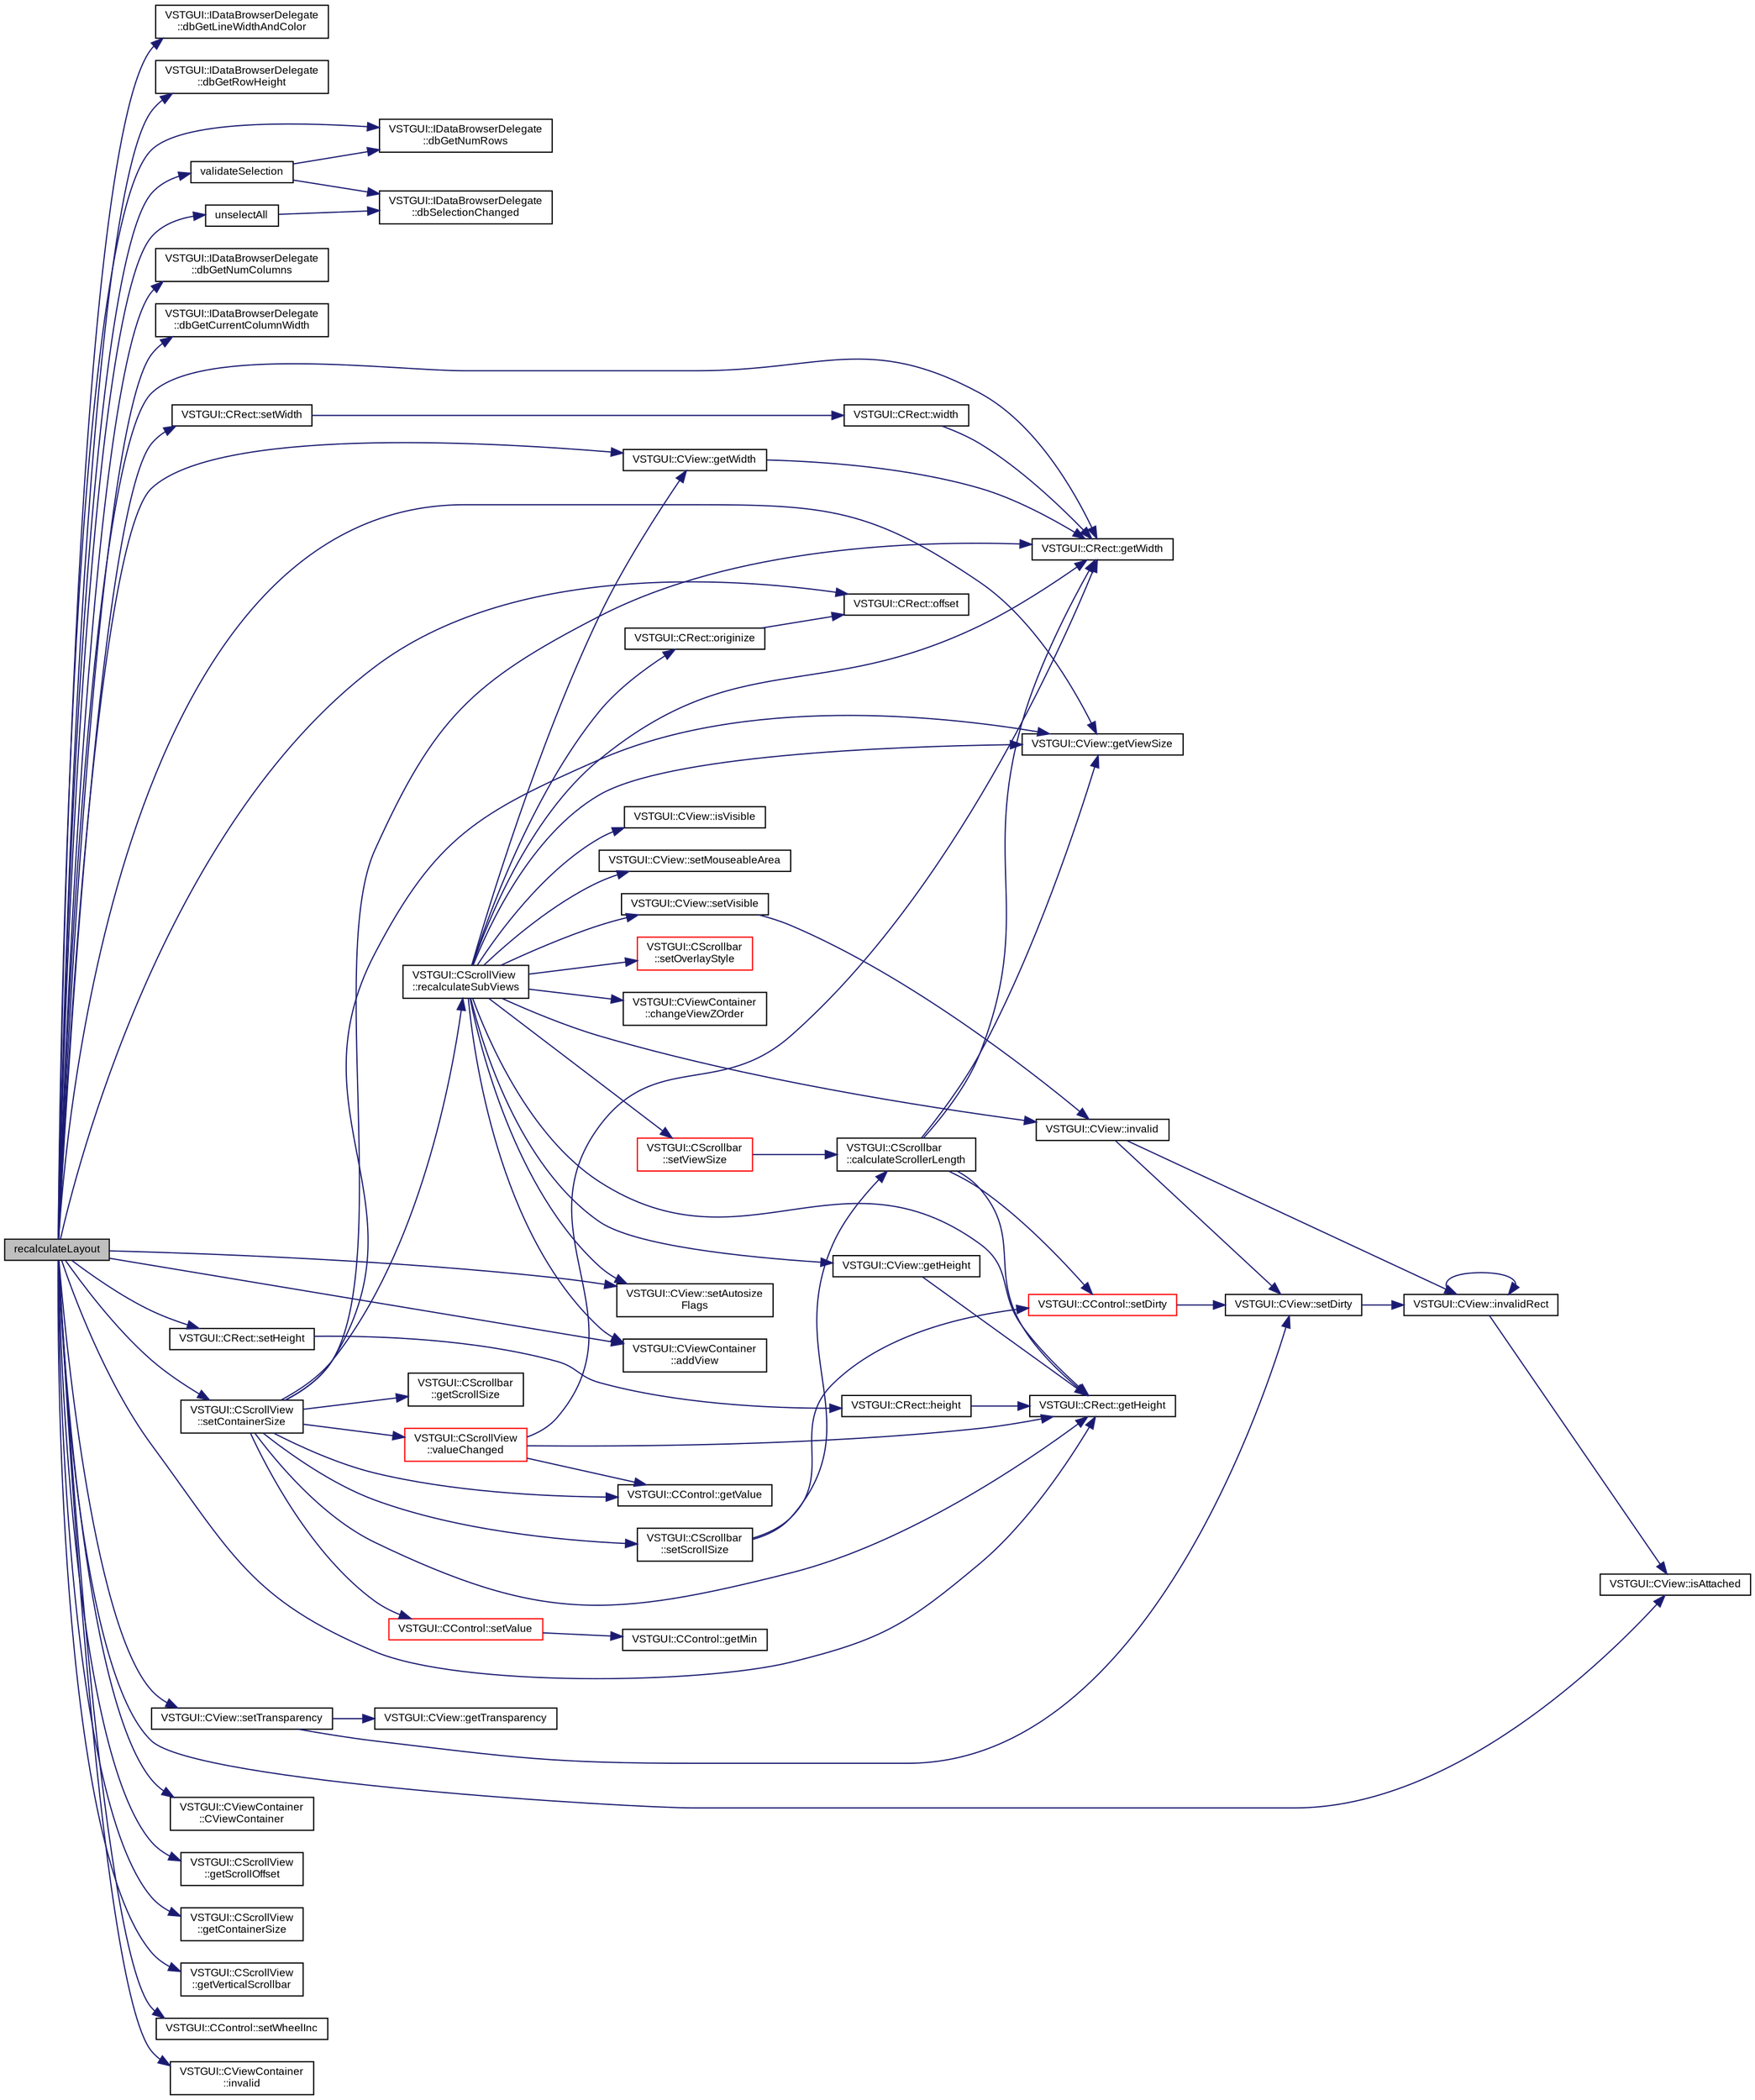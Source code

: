 digraph "recalculateLayout"
{
  bgcolor="transparent";
  edge [fontname="Arial",fontsize="9",labelfontname="Arial",labelfontsize="9"];
  node [fontname="Arial",fontsize="9",shape=record];
  rankdir="LR";
  Node1 [label="recalculateLayout",height=0.2,width=0.4,color="black", fillcolor="grey75", style="filled" fontcolor="black"];
  Node1 -> Node2 [color="midnightblue",fontsize="9",style="solid",fontname="Arial"];
  Node2 [label="VSTGUI::IDataBrowserDelegate\l::dbGetLineWidthAndColor",height=0.2,width=0.4,color="black",URL="$class_v_s_t_g_u_i_1_1_i_data_browser_delegate.html#a7b36a55bd733ed49b370c6d6e2057111",tooltip="return the line width and color "];
  Node1 -> Node3 [color="midnightblue",fontsize="9",style="solid",fontname="Arial"];
  Node3 [label="VSTGUI::IDataBrowserDelegate\l::dbGetRowHeight",height=0.2,width=0.4,color="black",URL="$class_v_s_t_g_u_i_1_1_i_data_browser_delegate.html#a302018b7876e6b43d7dc7602e78e3574",tooltip="return height of one row "];
  Node1 -> Node4 [color="midnightblue",fontsize="9",style="solid",fontname="Arial"];
  Node4 [label="VSTGUI::IDataBrowserDelegate\l::dbGetNumRows",height=0.2,width=0.4,color="black",URL="$class_v_s_t_g_u_i_1_1_i_data_browser_delegate.html#a7a995c1bb7ecebecbd53378b7d32130e",tooltip="return number of rows for CDataBrowser browser "];
  Node1 -> Node5 [color="midnightblue",fontsize="9",style="solid",fontname="Arial"];
  Node5 [label="VSTGUI::IDataBrowserDelegate\l::dbGetNumColumns",height=0.2,width=0.4,color="black",URL="$class_v_s_t_g_u_i_1_1_i_data_browser_delegate.html#adb1298007dc75c87ce369fe46687afa7",tooltip="return number of columns for CDataBrowser browser "];
  Node1 -> Node6 [color="midnightblue",fontsize="9",style="solid",fontname="Arial"];
  Node6 [label="VSTGUI::IDataBrowserDelegate\l::dbGetCurrentColumnWidth",height=0.2,width=0.4,color="black",URL="$class_v_s_t_g_u_i_1_1_i_data_browser_delegate.html#a1b8544e2a333509ebea48e20452e0ec0",tooltip="return current width of index column "];
  Node1 -> Node7 [color="midnightblue",fontsize="9",style="solid",fontname="Arial"];
  Node7 [label="VSTGUI::CRect::offset",height=0.2,width=0.4,color="black",URL="$struct_v_s_t_g_u_i_1_1_c_rect.html#a3b15bdeea464922589dfe91b21d991ce"];
  Node1 -> Node8 [color="midnightblue",fontsize="9",style="solid",fontname="Arial"];
  Node8 [label="VSTGUI::CRect::getWidth",height=0.2,width=0.4,color="black",URL="$struct_v_s_t_g_u_i_1_1_c_rect.html#a8b4fe88292b8e95807a9b07a26cd1cb1"];
  Node1 -> Node9 [color="midnightblue",fontsize="9",style="solid",fontname="Arial"];
  Node9 [label="VSTGUI::CView::getWidth",height=0.2,width=0.4,color="black",URL="$class_v_s_t_g_u_i_1_1_c_view.html#a8b4fe88292b8e95807a9b07a26cd1cb1",tooltip="get the width of the view "];
  Node9 -> Node8 [color="midnightblue",fontsize="9",style="solid",fontname="Arial"];
  Node1 -> Node10 [color="midnightblue",fontsize="9",style="solid",fontname="Arial"];
  Node10 [label="VSTGUI::CRect::setWidth",height=0.2,width=0.4,color="black",URL="$struct_v_s_t_g_u_i_1_1_c_rect.html#a7e69f8e49a406917215c3260790d4698"];
  Node10 -> Node11 [color="midnightblue",fontsize="9",style="solid",fontname="Arial"];
  Node11 [label="VSTGUI::CRect::width",height=0.2,width=0.4,color="black",URL="$struct_v_s_t_g_u_i_1_1_c_rect.html#aac17e64c594f7da1f088efeb1e53f114"];
  Node11 -> Node8 [color="midnightblue",fontsize="9",style="solid",fontname="Arial"];
  Node1 -> Node12 [color="midnightblue",fontsize="9",style="solid",fontname="Arial"];
  Node12 [label="VSTGUI::CView::getViewSize",height=0.2,width=0.4,color="black",URL="$class_v_s_t_g_u_i_1_1_c_view.html#a7b14fb07c53ccfa07dc91900f4fe01f1",tooltip="read only access to view size "];
  Node1 -> Node13 [color="midnightblue",fontsize="9",style="solid",fontname="Arial"];
  Node13 [label="VSTGUI::CViewContainer\l::CViewContainer",height=0.2,width=0.4,color="black",URL="$class_v_s_t_g_u_i_1_1_c_view_container.html#a6a955866d26fe7b3f6a64178a2ae73ce"];
  Node1 -> Node14 [color="midnightblue",fontsize="9",style="solid",fontname="Arial"];
  Node14 [label="VSTGUI::CView::setAutosize\lFlags",height=0.2,width=0.4,color="black",URL="$class_v_s_t_g_u_i_1_1_c_view.html#a8b132bc89c5168ff1601ac77aad7afbb",tooltip="set autosize flags "];
  Node1 -> Node15 [color="midnightblue",fontsize="9",style="solid",fontname="Arial"];
  Node15 [label="VSTGUI::CView::setTransparency",height=0.2,width=0.4,color="black",URL="$class_v_s_t_g_u_i_1_1_c_view.html#aa5d991b079a9b01c1fbd08f47a730a00",tooltip="set views transparent state "];
  Node15 -> Node16 [color="midnightblue",fontsize="9",style="solid",fontname="Arial"];
  Node16 [label="VSTGUI::CView::getTransparency",height=0.2,width=0.4,color="black",URL="$class_v_s_t_g_u_i_1_1_c_view.html#a98aa4626fd326017c96073613d0911c0",tooltip="get views transparent state "];
  Node15 -> Node17 [color="midnightblue",fontsize="9",style="solid",fontname="Arial"];
  Node17 [label="VSTGUI::CView::setDirty",height=0.2,width=0.4,color="black",URL="$class_v_s_t_g_u_i_1_1_c_view.html#a0f19a61606a7f547b62102310063ea76",tooltip="set the view to dirty so that it is redrawn in the next idle. Thread Safe ! "];
  Node17 -> Node18 [color="midnightblue",fontsize="9",style="solid",fontname="Arial"];
  Node18 [label="VSTGUI::CView::invalidRect",height=0.2,width=0.4,color="black",URL="$class_v_s_t_g_u_i_1_1_c_view.html#ad414ba3d5e64f9fdc11309e05266ffcf",tooltip="mark rect as invalid "];
  Node18 -> Node19 [color="midnightblue",fontsize="9",style="solid",fontname="Arial"];
  Node19 [label="VSTGUI::CView::isAttached",height=0.2,width=0.4,color="black",URL="$class_v_s_t_g_u_i_1_1_c_view.html#a1b7f04ee36bdaecd09a2625370dc90d8",tooltip="is view attached to a parentView "];
  Node18 -> Node18 [color="midnightblue",fontsize="9",style="solid",fontname="Arial"];
  Node1 -> Node20 [color="midnightblue",fontsize="9",style="solid",fontname="Arial"];
  Node20 [label="VSTGUI::CViewContainer\l::addView",height=0.2,width=0.4,color="black",URL="$class_v_s_t_g_u_i_1_1_c_view_container.html#aa3f0bcc0a5ac5c2a62405f6899dda689",tooltip="add a child view "];
  Node1 -> Node21 [color="midnightblue",fontsize="9",style="solid",fontname="Arial"];
  Node21 [label="VSTGUI::CScrollView\l::getScrollOffset",height=0.2,width=0.4,color="black",URL="$class_v_s_t_g_u_i_1_1_c_scroll_view.html#acdcc99a2b97cc5c26db37b5ff218dc1b",tooltip="get scroll offset "];
  Node1 -> Node22 [color="midnightblue",fontsize="9",style="solid",fontname="Arial"];
  Node22 [label="VSTGUI::CScrollView\l::setContainerSize",height=0.2,width=0.4,color="black",URL="$class_v_s_t_g_u_i_1_1_c_scroll_view.html#a76a87a4f5faa6bd93a3503c31225d654",tooltip="set the virtual size of this container "];
  Node22 -> Node23 [color="midnightblue",fontsize="9",style="solid",fontname="Arial"];
  Node23 [label="VSTGUI::CScrollView\l::recalculateSubViews",height=0.2,width=0.4,color="black",URL="$class_v_s_t_g_u_i_1_1_c_scroll_view.html#a0c6d1dd9bc1cbe653d7eacaf4362e06e"];
  Node23 -> Node12 [color="midnightblue",fontsize="9",style="solid",fontname="Arial"];
  Node23 -> Node9 [color="midnightblue",fontsize="9",style="solid",fontname="Arial"];
  Node23 -> Node24 [color="midnightblue",fontsize="9",style="solid",fontname="Arial"];
  Node24 [label="VSTGUI::CView::getHeight",height=0.2,width=0.4,color="black",URL="$class_v_s_t_g_u_i_1_1_c_view.html#a1f4be3a475a8fb7d8defa4621c01558d",tooltip="get the height of the view "];
  Node24 -> Node25 [color="midnightblue",fontsize="9",style="solid",fontname="Arial"];
  Node25 [label="VSTGUI::CRect::getHeight",height=0.2,width=0.4,color="black",URL="$struct_v_s_t_g_u_i_1_1_c_rect.html#a1f4be3a475a8fb7d8defa4621c01558d"];
  Node23 -> Node25 [color="midnightblue",fontsize="9",style="solid",fontname="Arial"];
  Node23 -> Node8 [color="midnightblue",fontsize="9",style="solid",fontname="Arial"];
  Node23 -> Node26 [color="midnightblue",fontsize="9",style="solid",fontname="Arial"];
  Node26 [label="VSTGUI::CRect::originize",height=0.2,width=0.4,color="black",URL="$struct_v_s_t_g_u_i_1_1_c_rect.html#abc39ea75c12e9e3d19ff0d5a99bcc432"];
  Node26 -> Node7 [color="midnightblue",fontsize="9",style="solid",fontname="Arial"];
  Node23 -> Node27 [color="midnightblue",fontsize="9",style="solid",fontname="Arial"];
  Node27 [label="VSTGUI::CView::isVisible",height=0.2,width=0.4,color="black",URL="$class_v_s_t_g_u_i_1_1_c_view.html#a08422ee75ab02691943c1ca87e2bc563",tooltip="get visibility state "];
  Node23 -> Node28 [color="midnightblue",fontsize="9",style="solid",fontname="Arial"];
  Node28 [label="VSTGUI::CView::invalid",height=0.2,width=0.4,color="black",URL="$class_v_s_t_g_u_i_1_1_c_view.html#a51647a4891b4a9cbaf8595171c5ad3fc",tooltip="mark whole view as invalid "];
  Node28 -> Node17 [color="midnightblue",fontsize="9",style="solid",fontname="Arial"];
  Node28 -> Node18 [color="midnightblue",fontsize="9",style="solid",fontname="Arial"];
  Node23 -> Node29 [color="midnightblue",fontsize="9",style="solid",fontname="Arial"];
  Node29 [label="VSTGUI::CScrollbar\l::setViewSize",height=0.2,width=0.4,color="red",URL="$class_v_s_t_g_u_i_1_1_c_scrollbar.html#a943751763fe1c3e3a6a6da8e0f6c4daf",tooltip="set views size "];
  Node29 -> Node30 [color="midnightblue",fontsize="9",style="solid",fontname="Arial"];
  Node30 [label="VSTGUI::CScrollbar\l::calculateScrollerLength",height=0.2,width=0.4,color="black",URL="$class_v_s_t_g_u_i_1_1_c_scrollbar.html#acc72c9f8d30e67d0c13c7a16a2aff207"];
  Node30 -> Node8 [color="midnightblue",fontsize="9",style="solid",fontname="Arial"];
  Node30 -> Node12 [color="midnightblue",fontsize="9",style="solid",fontname="Arial"];
  Node30 -> Node25 [color="midnightblue",fontsize="9",style="solid",fontname="Arial"];
  Node30 -> Node31 [color="midnightblue",fontsize="9",style="solid",fontname="Arial"];
  Node31 [label="VSTGUI::CControl::setDirty",height=0.2,width=0.4,color="red",URL="$class_v_s_t_g_u_i_1_1_c_control.html#a0f19a61606a7f547b62102310063ea76",tooltip="set the view to dirty so that it is redrawn in the next idle. Thread Safe ! "];
  Node31 -> Node17 [color="midnightblue",fontsize="9",style="solid",fontname="Arial"];
  Node23 -> Node32 [color="midnightblue",fontsize="9",style="solid",fontname="Arial"];
  Node32 [label="VSTGUI::CView::setMouseableArea",height=0.2,width=0.4,color="black",URL="$class_v_s_t_g_u_i_1_1_c_view.html#aaf7594f7b73a027e5895469cbce92103",tooltip="set the area in which the view reacts to the mouse "];
  Node23 -> Node33 [color="midnightblue",fontsize="9",style="solid",fontname="Arial"];
  Node33 [label="VSTGUI::CView::setVisible",height=0.2,width=0.4,color="black",URL="$class_v_s_t_g_u_i_1_1_c_view.html#ae7b11de49c83518bc4e91feb6c2e9b9f",tooltip="set visibility state "];
  Node33 -> Node28 [color="midnightblue",fontsize="9",style="solid",fontname="Arial"];
  Node23 -> Node14 [color="midnightblue",fontsize="9",style="solid",fontname="Arial"];
  Node23 -> Node20 [color="midnightblue",fontsize="9",style="solid",fontname="Arial"];
  Node23 -> Node34 [color="midnightblue",fontsize="9",style="solid",fontname="Arial"];
  Node34 [label="VSTGUI::CScrollbar\l::setOverlayStyle",height=0.2,width=0.4,color="red",URL="$class_v_s_t_g_u_i_1_1_c_scrollbar.html#ab3bf743a97ae2693a2d4856d9ffe419c"];
  Node23 -> Node35 [color="midnightblue",fontsize="9",style="solid",fontname="Arial"];
  Node35 [label="VSTGUI::CViewContainer\l::changeViewZOrder",height=0.2,width=0.4,color="black",URL="$class_v_s_t_g_u_i_1_1_c_view_container.html#a060498c49d418ecdbad7c6382d673754",tooltip="change view z order position "];
  Node22 -> Node36 [color="midnightblue",fontsize="9",style="solid",fontname="Arial"];
  Node36 [label="VSTGUI::CScrollbar\l::getScrollSize",height=0.2,width=0.4,color="black",URL="$class_v_s_t_g_u_i_1_1_c_scrollbar.html#a326ba350de9fffcbc3d9d8f47fe5cedd"];
  Node22 -> Node37 [color="midnightblue",fontsize="9",style="solid",fontname="Arial"];
  Node37 [label="VSTGUI::CControl::getValue",height=0.2,width=0.4,color="black",URL="$class_v_s_t_g_u_i_1_1_c_control.html#a0cecc937d7e222b7e3d8fac5294aa38f"];
  Node22 -> Node38 [color="midnightblue",fontsize="9",style="solid",fontname="Arial"];
  Node38 [label="VSTGUI::CScrollbar\l::setScrollSize",height=0.2,width=0.4,color="black",URL="$class_v_s_t_g_u_i_1_1_c_scrollbar.html#a0c7d0965f74fbf027d40ed0e787e2f40"];
  Node38 -> Node30 [color="midnightblue",fontsize="9",style="solid",fontname="Arial"];
  Node38 -> Node31 [color="midnightblue",fontsize="9",style="solid",fontname="Arial"];
  Node22 -> Node25 [color="midnightblue",fontsize="9",style="solid",fontname="Arial"];
  Node22 -> Node12 [color="midnightblue",fontsize="9",style="solid",fontname="Arial"];
  Node22 -> Node39 [color="midnightblue",fontsize="9",style="solid",fontname="Arial"];
  Node39 [label="VSTGUI::CControl::setValue",height=0.2,width=0.4,color="red",URL="$class_v_s_t_g_u_i_1_1_c_control.html#a06bf62da9ba043bcf1b4c26bb2bf357b"];
  Node39 -> Node40 [color="midnightblue",fontsize="9",style="solid",fontname="Arial"];
  Node40 [label="VSTGUI::CControl::getMin",height=0.2,width=0.4,color="black",URL="$class_v_s_t_g_u_i_1_1_c_control.html#a7cf3216ed0a504f4bab603c67ef403f2"];
  Node22 -> Node41 [color="midnightblue",fontsize="9",style="solid",fontname="Arial"];
  Node41 [label="VSTGUI::CScrollView\l::valueChanged",height=0.2,width=0.4,color="red",URL="$class_v_s_t_g_u_i_1_1_c_scroll_view.html#a9e11979012090b0ff41c3f59aef6023d"];
  Node41 -> Node37 [color="midnightblue",fontsize="9",style="solid",fontname="Arial"];
  Node41 -> Node8 [color="midnightblue",fontsize="9",style="solid",fontname="Arial"];
  Node41 -> Node25 [color="midnightblue",fontsize="9",style="solid",fontname="Arial"];
  Node22 -> Node8 [color="midnightblue",fontsize="9",style="solid",fontname="Arial"];
  Node1 -> Node25 [color="midnightblue",fontsize="9",style="solid",fontname="Arial"];
  Node1 -> Node42 [color="midnightblue",fontsize="9",style="solid",fontname="Arial"];
  Node42 [label="VSTGUI::CRect::setHeight",height=0.2,width=0.4,color="black",URL="$struct_v_s_t_g_u_i_1_1_c_rect.html#a5067e7f1239cf80b5488792ecf3ac098"];
  Node42 -> Node43 [color="midnightblue",fontsize="9",style="solid",fontname="Arial"];
  Node43 [label="VSTGUI::CRect::height",height=0.2,width=0.4,color="black",URL="$struct_v_s_t_g_u_i_1_1_c_rect.html#a5ca7ffa8316b6835e331dfd01534ed32"];
  Node43 -> Node25 [color="midnightblue",fontsize="9",style="solid",fontname="Arial"];
  Node1 -> Node44 [color="midnightblue",fontsize="9",style="solid",fontname="Arial"];
  Node44 [label="VSTGUI::CScrollView\l::getContainerSize",height=0.2,width=0.4,color="black",URL="$class_v_s_t_g_u_i_1_1_c_scroll_view.html#a23b37f872e6b2973342f3d7e451a6503"];
  Node1 -> Node45 [color="midnightblue",fontsize="9",style="solid",fontname="Arial"];
  Node45 [label="VSTGUI::CScrollView\l::getVerticalScrollbar",height=0.2,width=0.4,color="black",URL="$class_v_s_t_g_u_i_1_1_c_scroll_view.html#a8e1563df2e452f0d9e9e0c8950a6922e",tooltip="get the vertical scrollbar "];
  Node1 -> Node46 [color="midnightblue",fontsize="9",style="solid",fontname="Arial"];
  Node46 [label="VSTGUI::CControl::setWheelInc",height=0.2,width=0.4,color="black",URL="$class_v_s_t_g_u_i_1_1_c_control.html#a044bb304fd78b153c046079e8ce5669e"];
  Node1 -> Node19 [color="midnightblue",fontsize="9",style="solid",fontname="Arial"];
  Node1 -> Node47 [color="midnightblue",fontsize="9",style="solid",fontname="Arial"];
  Node47 [label="VSTGUI::CViewContainer\l::invalid",height=0.2,width=0.4,color="black",URL="$class_v_s_t_g_u_i_1_1_c_view_container.html#a51647a4891b4a9cbaf8595171c5ad3fc",tooltip="mark whole view as invalid "];
  Node1 -> Node48 [color="midnightblue",fontsize="9",style="solid",fontname="Arial"];
  Node48 [label="validateSelection",height=0.2,width=0.4,color="black",URL="$class_v_s_t_g_u_i_1_1_c_data_browser.html#a95a2ffde3fd65da2332565015cdab941"];
  Node48 -> Node4 [color="midnightblue",fontsize="9",style="solid",fontname="Arial"];
  Node48 -> Node49 [color="midnightblue",fontsize="9",style="solid",fontname="Arial"];
  Node49 [label="VSTGUI::IDataBrowserDelegate\l::dbSelectionChanged",height=0.2,width=0.4,color="black",URL="$class_v_s_t_g_u_i_1_1_i_data_browser_delegate.html#a0b8554afada5a0eab8d74eefb8935436"];
  Node1 -> Node50 [color="midnightblue",fontsize="9",style="solid",fontname="Arial"];
  Node50 [label="unselectAll",height=0.2,width=0.4,color="black",URL="$class_v_s_t_g_u_i_1_1_c_data_browser.html#ad204f9856847ba3780165acbe388a155",tooltip="empty selection "];
  Node50 -> Node49 [color="midnightblue",fontsize="9",style="solid",fontname="Arial"];
}
